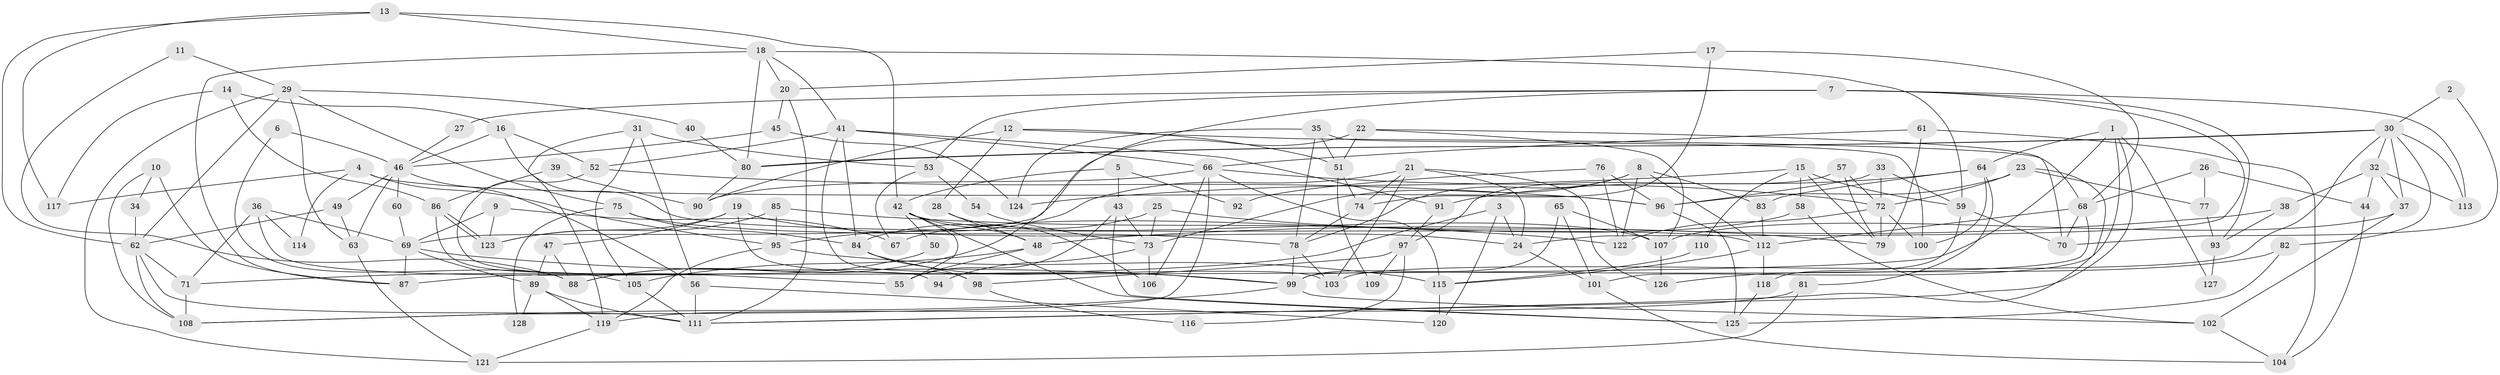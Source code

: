 // coarse degree distribution, {7: 0.047058823529411764, 2: 0.1411764705882353, 4: 0.25882352941176473, 9: 0.03529411764705882, 3: 0.16470588235294117, 5: 0.12941176470588237, 6: 0.09411764705882353, 8: 0.08235294117647059, 10: 0.023529411764705882, 11: 0.023529411764705882}
// Generated by graph-tools (version 1.1) at 2025/23/03/03/25 07:23:59]
// undirected, 128 vertices, 256 edges
graph export_dot {
graph [start="1"]
  node [color=gray90,style=filled];
  1;
  2;
  3;
  4;
  5;
  6;
  7;
  8;
  9;
  10;
  11;
  12;
  13;
  14;
  15;
  16;
  17;
  18;
  19;
  20;
  21;
  22;
  23;
  24;
  25;
  26;
  27;
  28;
  29;
  30;
  31;
  32;
  33;
  34;
  35;
  36;
  37;
  38;
  39;
  40;
  41;
  42;
  43;
  44;
  45;
  46;
  47;
  48;
  49;
  50;
  51;
  52;
  53;
  54;
  55;
  56;
  57;
  58;
  59;
  60;
  61;
  62;
  63;
  64;
  65;
  66;
  67;
  68;
  69;
  70;
  71;
  72;
  73;
  74;
  75;
  76;
  77;
  78;
  79;
  80;
  81;
  82;
  83;
  84;
  85;
  86;
  87;
  88;
  89;
  90;
  91;
  92;
  93;
  94;
  95;
  96;
  97;
  98;
  99;
  100;
  101;
  102;
  103;
  104;
  105;
  106;
  107;
  108;
  109;
  110;
  111;
  112;
  113;
  114;
  115;
  116;
  117;
  118;
  119;
  120;
  121;
  122;
  123;
  124;
  125;
  126;
  127;
  128;
  1 -- 101;
  1 -- 87;
  1 -- 64;
  1 -- 111;
  1 -- 127;
  2 -- 30;
  2 -- 70;
  3 -- 71;
  3 -- 24;
  3 -- 120;
  4 -- 95;
  4 -- 96;
  4 -- 114;
  4 -- 117;
  5 -- 43;
  5 -- 42;
  5 -- 92;
  6 -- 88;
  6 -- 46;
  7 -- 93;
  7 -- 24;
  7 -- 27;
  7 -- 53;
  7 -- 88;
  7 -- 113;
  8 -- 73;
  8 -- 78;
  8 -- 83;
  8 -- 112;
  8 -- 122;
  9 -- 123;
  9 -- 69;
  9 -- 67;
  10 -- 87;
  10 -- 108;
  10 -- 34;
  11 -- 29;
  11 -- 88;
  12 -- 51;
  12 -- 90;
  12 -- 28;
  12 -- 68;
  13 -- 42;
  13 -- 18;
  13 -- 62;
  13 -- 117;
  14 -- 117;
  14 -- 86;
  14 -- 16;
  15 -- 79;
  15 -- 58;
  15 -- 59;
  15 -- 110;
  15 -- 124;
  16 -- 112;
  16 -- 46;
  16 -- 52;
  17 -- 68;
  17 -- 20;
  17 -- 74;
  18 -- 59;
  18 -- 41;
  18 -- 20;
  18 -- 80;
  18 -- 87;
  19 -- 103;
  19 -- 123;
  19 -- 24;
  19 -- 47;
  20 -- 111;
  20 -- 45;
  21 -- 74;
  21 -- 95;
  21 -- 24;
  21 -- 103;
  21 -- 126;
  22 -- 107;
  22 -- 70;
  22 -- 51;
  22 -- 69;
  23 -- 72;
  23 -- 111;
  23 -- 77;
  23 -- 96;
  24 -- 101;
  25 -- 79;
  25 -- 84;
  25 -- 73;
  26 -- 44;
  26 -- 68;
  26 -- 77;
  27 -- 46;
  28 -- 48;
  28 -- 106;
  29 -- 63;
  29 -- 121;
  29 -- 40;
  29 -- 62;
  29 -- 75;
  30 -- 32;
  30 -- 80;
  30 -- 80;
  30 -- 37;
  30 -- 82;
  30 -- 103;
  30 -- 113;
  31 -- 119;
  31 -- 56;
  31 -- 53;
  31 -- 105;
  32 -- 113;
  32 -- 37;
  32 -- 38;
  32 -- 44;
  33 -- 72;
  33 -- 96;
  33 -- 59;
  34 -- 62;
  35 -- 124;
  35 -- 78;
  35 -- 51;
  35 -- 100;
  36 -- 71;
  36 -- 69;
  36 -- 55;
  36 -- 114;
  37 -- 107;
  37 -- 102;
  38 -- 48;
  38 -- 93;
  39 -- 86;
  39 -- 90;
  40 -- 80;
  41 -- 84;
  41 -- 66;
  41 -- 52;
  41 -- 91;
  41 -- 98;
  42 -- 48;
  42 -- 107;
  42 -- 50;
  42 -- 55;
  42 -- 125;
  43 -- 125;
  43 -- 55;
  43 -- 73;
  44 -- 104;
  45 -- 46;
  45 -- 124;
  46 -- 56;
  46 -- 49;
  46 -- 60;
  46 -- 63;
  47 -- 89;
  47 -- 88;
  48 -- 55;
  48 -- 105;
  49 -- 62;
  49 -- 63;
  50 -- 88;
  51 -- 74;
  51 -- 109;
  52 -- 94;
  52 -- 96;
  53 -- 54;
  53 -- 67;
  54 -- 73;
  56 -- 111;
  56 -- 120;
  57 -- 97;
  57 -- 72;
  57 -- 79;
  58 -- 67;
  58 -- 102;
  59 -- 70;
  59 -- 118;
  60 -- 69;
  61 -- 66;
  61 -- 79;
  61 -- 104;
  62 -- 71;
  62 -- 108;
  62 -- 111;
  63 -- 121;
  64 -- 83;
  64 -- 81;
  64 -- 91;
  64 -- 100;
  65 -- 101;
  65 -- 99;
  65 -- 107;
  66 -- 106;
  66 -- 108;
  66 -- 72;
  66 -- 90;
  66 -- 115;
  68 -- 112;
  68 -- 70;
  68 -- 99;
  69 -- 99;
  69 -- 87;
  69 -- 89;
  71 -- 108;
  72 -- 100;
  72 -- 79;
  72 -- 122;
  73 -- 94;
  73 -- 106;
  74 -- 78;
  75 -- 78;
  75 -- 84;
  75 -- 128;
  76 -- 122;
  76 -- 96;
  76 -- 92;
  77 -- 93;
  78 -- 103;
  78 -- 99;
  80 -- 90;
  81 -- 119;
  81 -- 121;
  82 -- 125;
  82 -- 126;
  83 -- 112;
  84 -- 99;
  84 -- 98;
  85 -- 122;
  85 -- 95;
  85 -- 123;
  86 -- 105;
  86 -- 123;
  86 -- 123;
  89 -- 111;
  89 -- 119;
  89 -- 128;
  91 -- 97;
  93 -- 127;
  95 -- 119;
  95 -- 115;
  96 -- 125;
  97 -- 98;
  97 -- 109;
  97 -- 116;
  98 -- 116;
  99 -- 102;
  99 -- 108;
  101 -- 104;
  102 -- 104;
  105 -- 111;
  107 -- 126;
  110 -- 115;
  112 -- 118;
  112 -- 115;
  115 -- 120;
  118 -- 125;
  119 -- 121;
}
